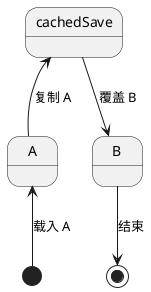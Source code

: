 @startuml

skinparam monochrome true

[*] -up-> A : 载入 A

A -up-> cachedSave : 复制 A
cachedSave -down-> B : 覆盖 B

B -down-> [*] : 结束

@enduml
